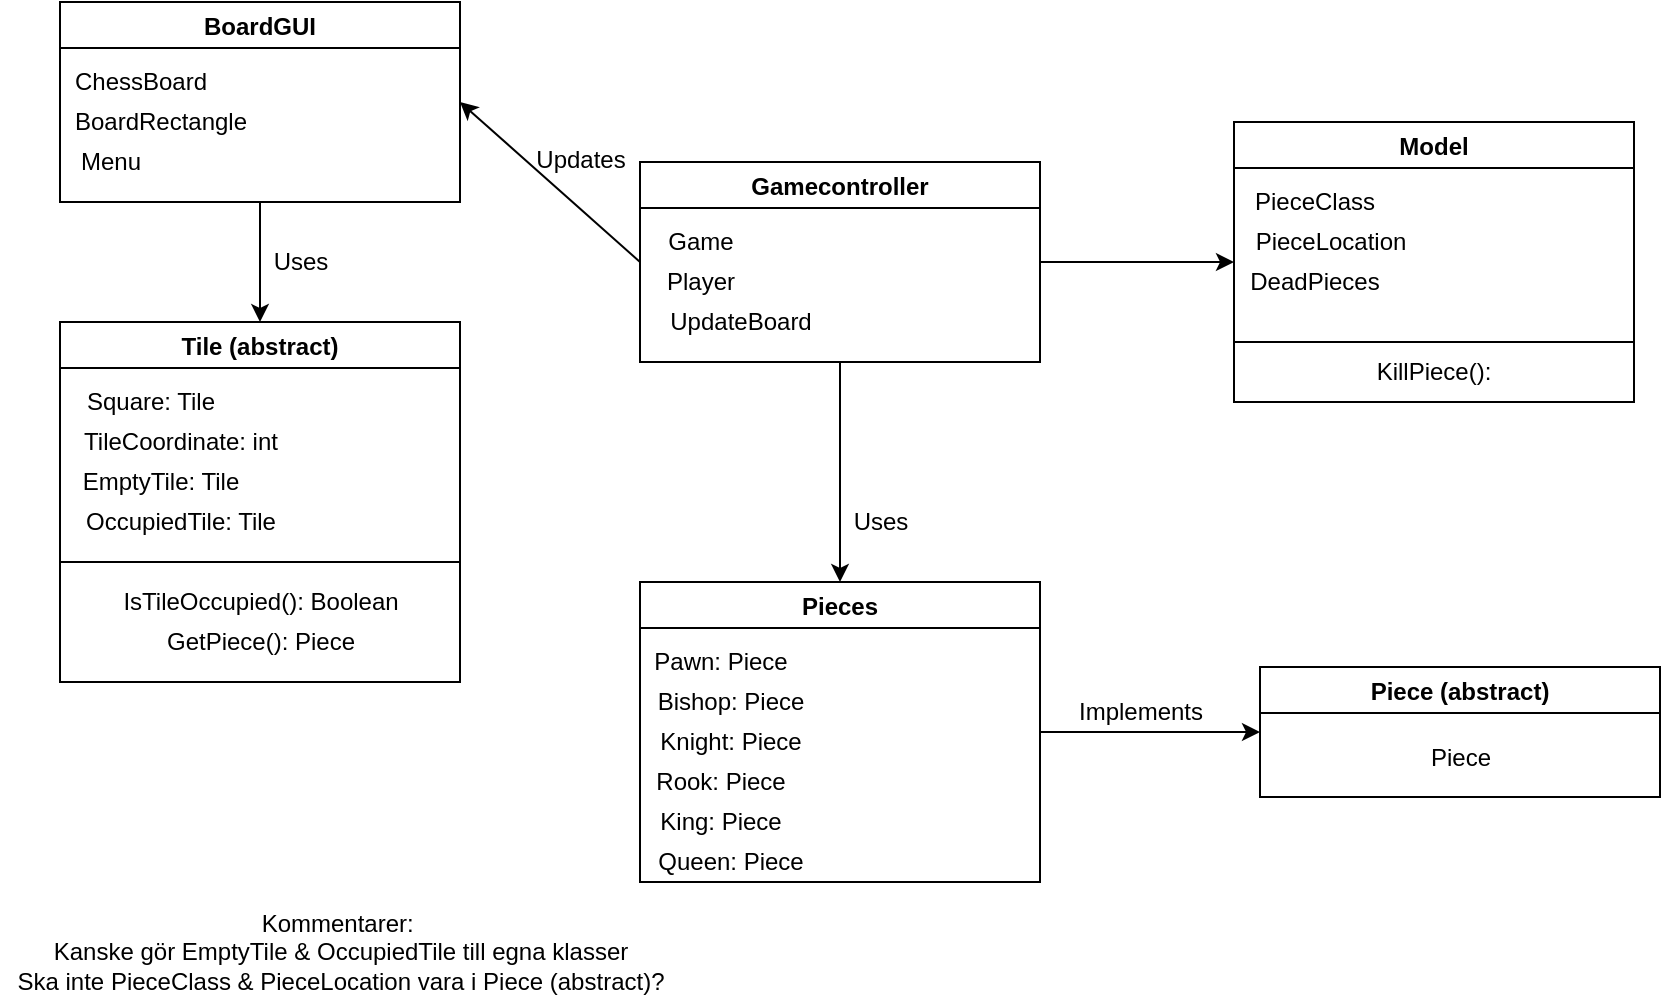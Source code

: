 <mxfile version="12.9.14" type="github">
  <diagram id="jMshM7PFPH-ojofvB7u4" name="Page-1">
    <mxGraphModel dx="1038" dy="580" grid="1" gridSize="10" guides="1" tooltips="1" connect="1" arrows="1" fold="1" page="1" pageScale="1" pageWidth="827" pageHeight="1169" math="0" shadow="0">
      <root>
        <mxCell id="0" />
        <mxCell id="1" parent="0" />
        <mxCell id="YXz8bg2ZPw0dIFIEutNV-32" style="edgeStyle=orthogonalEdgeStyle;rounded=0;orthogonalLoop=1;jettySize=auto;html=1;exitX=0.5;exitY=1;exitDx=0;exitDy=0;" parent="1" source="YXz8bg2ZPw0dIFIEutNV-5" target="YXz8bg2ZPw0dIFIEutNV-33" edge="1">
          <mxGeometry relative="1" as="geometry">
            <mxPoint x="430" y="370" as="targetPoint" />
          </mxGeometry>
        </mxCell>
        <mxCell id="MQymw4fe2sT1KEukPPCU-16" style="edgeStyle=orthogonalEdgeStyle;rounded=0;orthogonalLoop=1;jettySize=auto;html=1;entryX=0;entryY=0.5;entryDx=0;entryDy=0;" edge="1" parent="1" source="YXz8bg2ZPw0dIFIEutNV-5" target="MQymw4fe2sT1KEukPPCU-1">
          <mxGeometry relative="1" as="geometry">
            <mxPoint x="610" y="190" as="targetPoint" />
          </mxGeometry>
        </mxCell>
        <mxCell id="YXz8bg2ZPw0dIFIEutNV-5" value="Gamecontroller" style="swimlane;" parent="1" vertex="1">
          <mxGeometry x="330" y="140" width="200" height="100" as="geometry" />
        </mxCell>
        <mxCell id="YXz8bg2ZPw0dIFIEutNV-6" value="Game" style="text;html=1;align=center;verticalAlign=middle;resizable=0;points=[];autosize=1;" parent="YXz8bg2ZPw0dIFIEutNV-5" vertex="1">
          <mxGeometry x="5" y="30" width="50" height="20" as="geometry" />
        </mxCell>
        <mxCell id="YXz8bg2ZPw0dIFIEutNV-7" value="Player" style="text;html=1;align=center;verticalAlign=middle;resizable=0;points=[];autosize=1;" parent="YXz8bg2ZPw0dIFIEutNV-5" vertex="1">
          <mxGeometry x="5" y="50" width="50" height="20" as="geometry" />
        </mxCell>
        <mxCell id="YXz8bg2ZPw0dIFIEutNV-11" value="UpdateBoard" style="text;html=1;align=center;verticalAlign=middle;resizable=0;points=[];autosize=1;" parent="YXz8bg2ZPw0dIFIEutNV-5" vertex="1">
          <mxGeometry x="5" y="70" width="90" height="20" as="geometry" />
        </mxCell>
        <mxCell id="YXz8bg2ZPw0dIFIEutNV-31" style="edgeStyle=orthogonalEdgeStyle;rounded=0;orthogonalLoop=1;jettySize=auto;html=1;entryX=0.5;entryY=0;entryDx=0;entryDy=0;" parent="1" source="YXz8bg2ZPw0dIFIEutNV-16" target="YXz8bg2ZPw0dIFIEutNV-27" edge="1">
          <mxGeometry relative="1" as="geometry" />
        </mxCell>
        <mxCell id="YXz8bg2ZPw0dIFIEutNV-16" value="BoardGUI" style="swimlane;" parent="1" vertex="1">
          <mxGeometry x="40" y="60" width="200" height="100" as="geometry" />
        </mxCell>
        <mxCell id="YXz8bg2ZPw0dIFIEutNV-17" value="ChessBoard" style="text;html=1;align=center;verticalAlign=middle;resizable=0;points=[];autosize=1;" parent="YXz8bg2ZPw0dIFIEutNV-16" vertex="1">
          <mxGeometry y="30" width="80" height="20" as="geometry" />
        </mxCell>
        <mxCell id="YXz8bg2ZPw0dIFIEutNV-18" value="BoardRectangle" style="text;html=1;align=center;verticalAlign=middle;resizable=0;points=[];autosize=1;" parent="YXz8bg2ZPw0dIFIEutNV-16" vertex="1">
          <mxGeometry y="50" width="100" height="20" as="geometry" />
        </mxCell>
        <mxCell id="YXz8bg2ZPw0dIFIEutNV-21" value="Menu" style="text;html=1;align=center;verticalAlign=middle;resizable=0;points=[];autosize=1;" parent="YXz8bg2ZPw0dIFIEutNV-16" vertex="1">
          <mxGeometry y="70" width="50" height="20" as="geometry" />
        </mxCell>
        <mxCell id="YXz8bg2ZPw0dIFIEutNV-27" value="Tile (abstract)" style="swimlane;" parent="1" vertex="1">
          <mxGeometry x="40" y="220" width="200" height="120" as="geometry" />
        </mxCell>
        <mxCell id="YXz8bg2ZPw0dIFIEutNV-28" value="Square: Tile" style="text;html=1;align=center;verticalAlign=middle;resizable=0;points=[];autosize=1;" parent="YXz8bg2ZPw0dIFIEutNV-27" vertex="1">
          <mxGeometry x="5" y="30" width="80" height="20" as="geometry" />
        </mxCell>
        <mxCell id="MQymw4fe2sT1KEukPPCU-18" value="TileCoordinate: int" style="text;html=1;align=center;verticalAlign=middle;resizable=0;points=[];autosize=1;" vertex="1" parent="YXz8bg2ZPw0dIFIEutNV-27">
          <mxGeometry x="5" y="50" width="110" height="20" as="geometry" />
        </mxCell>
        <mxCell id="MQymw4fe2sT1KEukPPCU-32" value="EmptyTile: Tile" style="text;html=1;align=center;verticalAlign=middle;resizable=0;points=[];autosize=1;" vertex="1" parent="YXz8bg2ZPw0dIFIEutNV-27">
          <mxGeometry x="5" y="70" width="90" height="20" as="geometry" />
        </mxCell>
        <mxCell id="MQymw4fe2sT1KEukPPCU-35" value="OccupiedTile: Tile" style="text;html=1;align=center;verticalAlign=middle;resizable=0;points=[];autosize=1;" vertex="1" parent="YXz8bg2ZPw0dIFIEutNV-27">
          <mxGeometry x="5" y="90" width="110" height="20" as="geometry" />
        </mxCell>
        <mxCell id="YXz8bg2ZPw0dIFIEutNV-30" value="" style="endArrow=classic;html=1;exitX=0;exitY=0.5;exitDx=0;exitDy=0;entryX=1;entryY=0.5;entryDx=0;entryDy=0;" parent="1" source="YXz8bg2ZPw0dIFIEutNV-5" target="YXz8bg2ZPw0dIFIEutNV-16" edge="1">
          <mxGeometry width="50" height="50" relative="1" as="geometry">
            <mxPoint x="390" y="320" as="sourcePoint" />
            <mxPoint x="440" y="270" as="targetPoint" />
            <Array as="points" />
          </mxGeometry>
        </mxCell>
        <mxCell id="YXz8bg2ZPw0dIFIEutNV-61" style="edgeStyle=orthogonalEdgeStyle;rounded=0;orthogonalLoop=1;jettySize=auto;html=1;entryX=0;entryY=0.5;entryDx=0;entryDy=0;" parent="1" source="YXz8bg2ZPw0dIFIEutNV-33" target="YXz8bg2ZPw0dIFIEutNV-51" edge="1">
          <mxGeometry relative="1" as="geometry" />
        </mxCell>
        <mxCell id="YXz8bg2ZPw0dIFIEutNV-33" value="Pieces" style="swimlane;" parent="1" vertex="1">
          <mxGeometry x="330" y="350" width="200" height="150" as="geometry" />
        </mxCell>
        <mxCell id="YXz8bg2ZPw0dIFIEutNV-34" value="Pawn: Piece" style="text;html=1;align=center;verticalAlign=middle;resizable=0;points=[];autosize=1;" parent="YXz8bg2ZPw0dIFIEutNV-33" vertex="1">
          <mxGeometry y="30" width="80" height="20" as="geometry" />
        </mxCell>
        <mxCell id="YXz8bg2ZPw0dIFIEutNV-37" value="Bishop: Piece" style="text;html=1;align=center;verticalAlign=middle;resizable=0;points=[];autosize=1;" parent="YXz8bg2ZPw0dIFIEutNV-33" vertex="1">
          <mxGeometry y="50" width="90" height="20" as="geometry" />
        </mxCell>
        <mxCell id="YXz8bg2ZPw0dIFIEutNV-38" value="Knight: Piece" style="text;html=1;align=center;verticalAlign=middle;resizable=0;points=[];autosize=1;" parent="YXz8bg2ZPw0dIFIEutNV-33" vertex="1">
          <mxGeometry y="70" width="90" height="20" as="geometry" />
        </mxCell>
        <mxCell id="YXz8bg2ZPw0dIFIEutNV-41" value="Rook: Piece" style="text;html=1;align=center;verticalAlign=middle;resizable=0;points=[];autosize=1;" parent="YXz8bg2ZPw0dIFIEutNV-33" vertex="1">
          <mxGeometry y="90" width="80" height="20" as="geometry" />
        </mxCell>
        <mxCell id="YXz8bg2ZPw0dIFIEutNV-49" value="King: Piece" style="text;html=1;align=center;verticalAlign=middle;resizable=0;points=[];autosize=1;" parent="YXz8bg2ZPw0dIFIEutNV-33" vertex="1">
          <mxGeometry y="110" width="80" height="20" as="geometry" />
        </mxCell>
        <mxCell id="YXz8bg2ZPw0dIFIEutNV-50" value="Queen: Piece" style="text;html=1;align=center;verticalAlign=middle;resizable=0;points=[];autosize=1;" parent="YXz8bg2ZPw0dIFIEutNV-33" vertex="1">
          <mxGeometry y="130" width="90" height="20" as="geometry" />
        </mxCell>
        <mxCell id="YXz8bg2ZPw0dIFIEutNV-51" value="Piece (abstract)" style="swimlane;" parent="1" vertex="1">
          <mxGeometry x="640" y="392.5" width="200" height="65" as="geometry" />
        </mxCell>
        <mxCell id="YXz8bg2ZPw0dIFIEutNV-52" value="Piece" style="text;html=1;align=center;verticalAlign=middle;resizable=0;points=[];autosize=1;" parent="YXz8bg2ZPw0dIFIEutNV-51" vertex="1">
          <mxGeometry x="75" y="35" width="50" height="20" as="geometry" />
        </mxCell>
        <mxCell id="YXz8bg2ZPw0dIFIEutNV-62" value="Implements" style="text;html=1;align=center;verticalAlign=middle;resizable=0;points=[];autosize=1;" parent="1" vertex="1">
          <mxGeometry x="540" y="405" width="80" height="20" as="geometry" />
        </mxCell>
        <mxCell id="YXz8bg2ZPw0dIFIEutNV-63" value="Uses" style="text;html=1;align=center;verticalAlign=middle;resizable=0;points=[];autosize=1;" parent="1" vertex="1">
          <mxGeometry x="430" y="310" width="40" height="20" as="geometry" />
        </mxCell>
        <mxCell id="YXz8bg2ZPw0dIFIEutNV-64" value="Updates" style="text;html=1;align=center;verticalAlign=middle;resizable=0;points=[];autosize=1;" parent="1" vertex="1">
          <mxGeometry x="270" y="129" width="60" height="20" as="geometry" />
        </mxCell>
        <mxCell id="YXz8bg2ZPw0dIFIEutNV-65" value="Uses" style="text;html=1;align=center;verticalAlign=middle;resizable=0;points=[];autosize=1;" parent="1" vertex="1">
          <mxGeometry x="140" y="180" width="40" height="20" as="geometry" />
        </mxCell>
        <mxCell id="MQymw4fe2sT1KEukPPCU-1" value="Model" style="swimlane;" vertex="1" parent="1">
          <mxGeometry x="627" y="120" width="200" height="140" as="geometry" />
        </mxCell>
        <mxCell id="MQymw4fe2sT1KEukPPCU-2" value="PieceClass" style="text;html=1;align=center;verticalAlign=middle;resizable=0;points=[];autosize=1;" vertex="1" parent="MQymw4fe2sT1KEukPPCU-1">
          <mxGeometry y="30" width="80" height="20" as="geometry" />
        </mxCell>
        <mxCell id="MQymw4fe2sT1KEukPPCU-5" value="PieceLocation" style="text;html=1;align=center;verticalAlign=middle;resizable=0;points=[];autosize=1;" vertex="1" parent="MQymw4fe2sT1KEukPPCU-1">
          <mxGeometry x="3" y="50" width="90" height="20" as="geometry" />
        </mxCell>
        <mxCell id="MQymw4fe2sT1KEukPPCU-8" value="DeadPieces" style="text;html=1;align=center;verticalAlign=middle;resizable=0;points=[];autosize=1;" vertex="1" parent="MQymw4fe2sT1KEukPPCU-1">
          <mxGeometry y="70" width="80" height="20" as="geometry" />
        </mxCell>
        <mxCell id="MQymw4fe2sT1KEukPPCU-10" value="KillPiece():" style="rounded=0;whiteSpace=wrap;html=1;" vertex="1" parent="MQymw4fe2sT1KEukPPCU-1">
          <mxGeometry y="110" width="200" height="30" as="geometry" />
        </mxCell>
        <mxCell id="MQymw4fe2sT1KEukPPCU-36" value="" style="rounded=0;whiteSpace=wrap;html=1;" vertex="1" parent="1">
          <mxGeometry x="40" y="340" width="200" height="60" as="geometry" />
        </mxCell>
        <mxCell id="MQymw4fe2sT1KEukPPCU-39" value="IsTileOccupied(): Boolean" style="text;html=1;align=center;verticalAlign=middle;resizable=0;points=[];autosize=1;" vertex="1" parent="1">
          <mxGeometry x="65" y="350" width="150" height="20" as="geometry" />
        </mxCell>
        <mxCell id="MQymw4fe2sT1KEukPPCU-42" value="GetPiece(): Piece" style="text;html=1;align=center;verticalAlign=middle;resizable=0;points=[];autosize=1;" vertex="1" parent="1">
          <mxGeometry x="85" y="370" width="110" height="20" as="geometry" />
        </mxCell>
        <mxCell id="MQymw4fe2sT1KEukPPCU-43" value="Kommentarer:&amp;nbsp;&lt;br&gt;Kanske gör EmptyTile &amp;amp; OccupiedTile till egna klasser&lt;br&gt;Ska inte PieceClass &amp;amp; PieceLocation vara i Piece (abstract)?" style="text;html=1;align=center;verticalAlign=middle;resizable=0;points=[];autosize=1;" vertex="1" parent="1">
          <mxGeometry x="10" y="510" width="340" height="50" as="geometry" />
        </mxCell>
      </root>
    </mxGraphModel>
  </diagram>
</mxfile>
